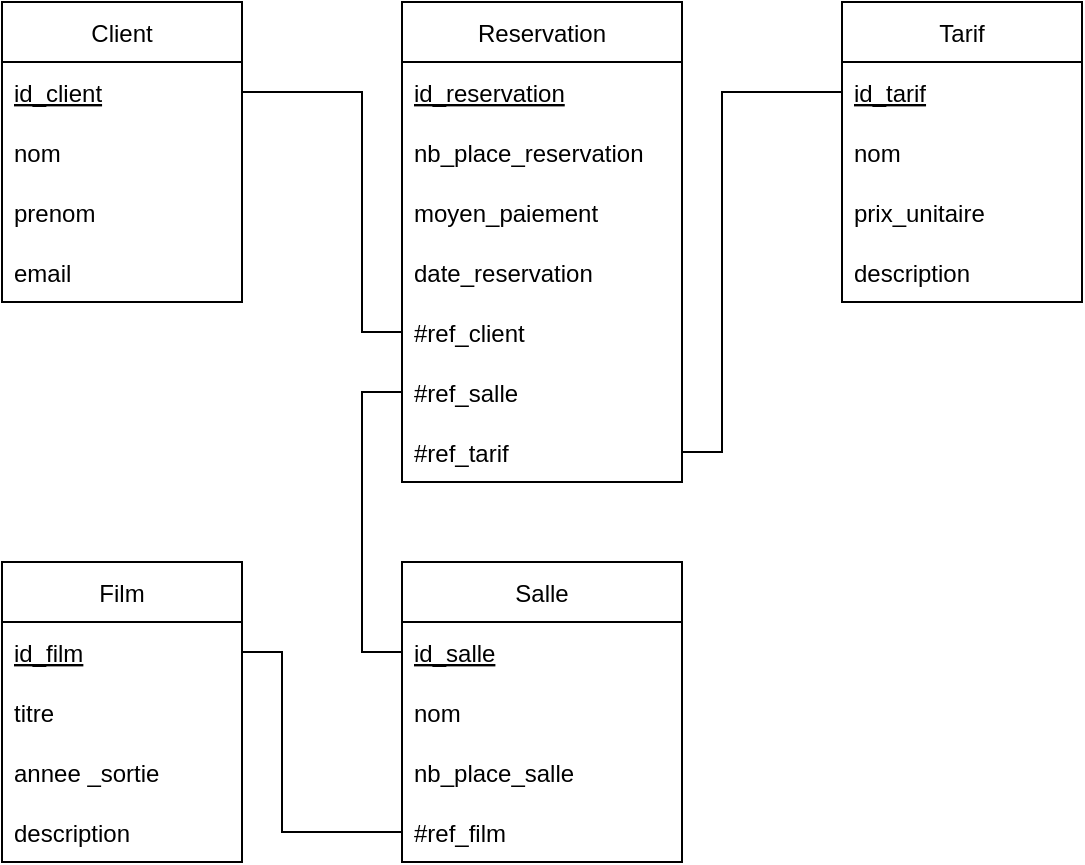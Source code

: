 <mxfile version="15.8.3" type="device"><diagram id="zX2AgooBXamawcrUhdJh" name="Page-1"><mxGraphModel dx="1422" dy="794" grid="1" gridSize="10" guides="1" tooltips="1" connect="1" arrows="1" fold="1" page="0" pageScale="1" pageWidth="827" pageHeight="1169" math="0" shadow="0"><root><mxCell id="0"/><mxCell id="1" parent="0"/><mxCell id="j37saSiVb6wBAP0_iY8I-1" value="Client" style="swimlane;fontStyle=0;childLayout=stackLayout;horizontal=1;startSize=30;horizontalStack=0;resizeParent=1;resizeParentMax=0;resizeLast=0;collapsible=1;marginBottom=0;" parent="1" vertex="1"><mxGeometry x="240" y="40" width="120" height="150" as="geometry"/></mxCell><mxCell id="j37saSiVb6wBAP0_iY8I-2" value="id_client" style="text;strokeColor=none;fillColor=none;align=left;verticalAlign=middle;spacingLeft=4;spacingRight=4;overflow=hidden;points=[[0,0.5],[1,0.5]];portConstraint=eastwest;rotatable=0;fontStyle=4" parent="j37saSiVb6wBAP0_iY8I-1" vertex="1"><mxGeometry y="30" width="120" height="30" as="geometry"/></mxCell><mxCell id="j37saSiVb6wBAP0_iY8I-3" value="nom" style="text;strokeColor=none;fillColor=none;align=left;verticalAlign=middle;spacingLeft=4;spacingRight=4;overflow=hidden;points=[[0,0.5],[1,0.5]];portConstraint=eastwest;rotatable=0;" parent="j37saSiVb6wBAP0_iY8I-1" vertex="1"><mxGeometry y="60" width="120" height="30" as="geometry"/></mxCell><mxCell id="j37saSiVb6wBAP0_iY8I-4" value="prenom" style="text;strokeColor=none;fillColor=none;align=left;verticalAlign=middle;spacingLeft=4;spacingRight=4;overflow=hidden;points=[[0,0.5],[1,0.5]];portConstraint=eastwest;rotatable=0;" parent="j37saSiVb6wBAP0_iY8I-1" vertex="1"><mxGeometry y="90" width="120" height="30" as="geometry"/></mxCell><mxCell id="j37saSiVb6wBAP0_iY8I-5" value="email" style="text;strokeColor=none;fillColor=none;align=left;verticalAlign=middle;spacingLeft=4;spacingRight=4;overflow=hidden;points=[[0,0.5],[1,0.5]];portConstraint=eastwest;rotatable=0;" parent="j37saSiVb6wBAP0_iY8I-1" vertex="1"><mxGeometry y="120" width="120" height="30" as="geometry"/></mxCell><mxCell id="j37saSiVb6wBAP0_iY8I-6" value="Tarif" style="swimlane;fontStyle=0;childLayout=stackLayout;horizontal=1;startSize=30;horizontalStack=0;resizeParent=1;resizeParentMax=0;resizeLast=0;collapsible=1;marginBottom=0;" parent="1" vertex="1"><mxGeometry x="660" y="40" width="120" height="150" as="geometry"/></mxCell><mxCell id="j37saSiVb6wBAP0_iY8I-7" value="id_tarif" style="text;strokeColor=none;fillColor=none;align=left;verticalAlign=middle;spacingLeft=4;spacingRight=4;overflow=hidden;points=[[0,0.5],[1,0.5]];portConstraint=eastwest;rotatable=0;fontStyle=4" parent="j37saSiVb6wBAP0_iY8I-6" vertex="1"><mxGeometry y="30" width="120" height="30" as="geometry"/></mxCell><mxCell id="j37saSiVb6wBAP0_iY8I-8" value="nom" style="text;strokeColor=none;fillColor=none;align=left;verticalAlign=middle;spacingLeft=4;spacingRight=4;overflow=hidden;points=[[0,0.5],[1,0.5]];portConstraint=eastwest;rotatable=0;" parent="j37saSiVb6wBAP0_iY8I-6" vertex="1"><mxGeometry y="60" width="120" height="30" as="geometry"/></mxCell><mxCell id="j37saSiVb6wBAP0_iY8I-9" value="prix_unitaire" style="text;strokeColor=none;fillColor=none;align=left;verticalAlign=middle;spacingLeft=4;spacingRight=4;overflow=hidden;points=[[0,0.5],[1,0.5]];portConstraint=eastwest;rotatable=0;" parent="j37saSiVb6wBAP0_iY8I-6" vertex="1"><mxGeometry y="90" width="120" height="30" as="geometry"/></mxCell><mxCell id="j37saSiVb6wBAP0_iY8I-10" value="description" style="text;strokeColor=none;fillColor=none;align=left;verticalAlign=middle;spacingLeft=4;spacingRight=4;overflow=hidden;points=[[0,0.5],[1,0.5]];portConstraint=eastwest;rotatable=0;" parent="j37saSiVb6wBAP0_iY8I-6" vertex="1"><mxGeometry y="120" width="120" height="30" as="geometry"/></mxCell><mxCell id="j37saSiVb6wBAP0_iY8I-11" value="Salle" style="swimlane;fontStyle=0;childLayout=stackLayout;horizontal=1;startSize=30;horizontalStack=0;resizeParent=1;resizeParentMax=0;resizeLast=0;collapsible=1;marginBottom=0;" parent="1" vertex="1"><mxGeometry x="440" y="320" width="140" height="150" as="geometry"/></mxCell><mxCell id="j37saSiVb6wBAP0_iY8I-12" value="id_salle" style="text;strokeColor=none;fillColor=none;align=left;verticalAlign=middle;spacingLeft=4;spacingRight=4;overflow=hidden;points=[[0,0.5],[1,0.5]];portConstraint=eastwest;rotatable=0;fontStyle=4" parent="j37saSiVb6wBAP0_iY8I-11" vertex="1"><mxGeometry y="30" width="140" height="30" as="geometry"/></mxCell><mxCell id="j37saSiVb6wBAP0_iY8I-13" value="nom" style="text;strokeColor=none;fillColor=none;align=left;verticalAlign=middle;spacingLeft=4;spacingRight=4;overflow=hidden;points=[[0,0.5],[1,0.5]];portConstraint=eastwest;rotatable=0;" parent="j37saSiVb6wBAP0_iY8I-11" vertex="1"><mxGeometry y="60" width="140" height="30" as="geometry"/></mxCell><mxCell id="j37saSiVb6wBAP0_iY8I-14" value="nb_place_salle" style="text;strokeColor=none;fillColor=none;align=left;verticalAlign=middle;spacingLeft=4;spacingRight=4;overflow=hidden;points=[[0,0.5],[1,0.5]];portConstraint=eastwest;rotatable=0;" parent="j37saSiVb6wBAP0_iY8I-11" vertex="1"><mxGeometry y="90" width="140" height="30" as="geometry"/></mxCell><mxCell id="j37saSiVb6wBAP0_iY8I-15" value="#ref_film" style="text;strokeColor=none;fillColor=none;align=left;verticalAlign=middle;spacingLeft=4;spacingRight=4;overflow=hidden;points=[[0,0.5],[1,0.5]];portConstraint=eastwest;rotatable=0;" parent="j37saSiVb6wBAP0_iY8I-11" vertex="1"><mxGeometry y="120" width="140" height="30" as="geometry"/></mxCell><mxCell id="j37saSiVb6wBAP0_iY8I-16" value="Film" style="swimlane;fontStyle=0;childLayout=stackLayout;horizontal=1;startSize=30;horizontalStack=0;resizeParent=1;resizeParentMax=0;resizeLast=0;collapsible=1;marginBottom=0;" parent="1" vertex="1"><mxGeometry x="240" y="320" width="120" height="150" as="geometry"/></mxCell><mxCell id="j37saSiVb6wBAP0_iY8I-17" value="id_film" style="text;strokeColor=none;fillColor=none;align=left;verticalAlign=middle;spacingLeft=4;spacingRight=4;overflow=hidden;points=[[0,0.5],[1,0.5]];portConstraint=eastwest;rotatable=0;fontStyle=4" parent="j37saSiVb6wBAP0_iY8I-16" vertex="1"><mxGeometry y="30" width="120" height="30" as="geometry"/></mxCell><mxCell id="j37saSiVb6wBAP0_iY8I-18" value="titre" style="text;strokeColor=none;fillColor=none;align=left;verticalAlign=middle;spacingLeft=4;spacingRight=4;overflow=hidden;points=[[0,0.5],[1,0.5]];portConstraint=eastwest;rotatable=0;" parent="j37saSiVb6wBAP0_iY8I-16" vertex="1"><mxGeometry y="60" width="120" height="30" as="geometry"/></mxCell><mxCell id="j37saSiVb6wBAP0_iY8I-19" value="annee _sortie" style="text;strokeColor=none;fillColor=none;align=left;verticalAlign=middle;spacingLeft=4;spacingRight=4;overflow=hidden;points=[[0,0.5],[1,0.5]];portConstraint=eastwest;rotatable=0;" parent="j37saSiVb6wBAP0_iY8I-16" vertex="1"><mxGeometry y="90" width="120" height="30" as="geometry"/></mxCell><mxCell id="j37saSiVb6wBAP0_iY8I-20" value="description" style="text;strokeColor=none;fillColor=none;align=left;verticalAlign=middle;spacingLeft=4;spacingRight=4;overflow=hidden;points=[[0,0.5],[1,0.5]];portConstraint=eastwest;rotatable=0;" parent="j37saSiVb6wBAP0_iY8I-16" vertex="1"><mxGeometry y="120" width="120" height="30" as="geometry"/></mxCell><mxCell id="j37saSiVb6wBAP0_iY8I-21" value="Reservation" style="swimlane;fontStyle=0;childLayout=stackLayout;horizontal=1;startSize=30;horizontalStack=0;resizeParent=1;resizeParentMax=0;resizeLast=0;collapsible=1;marginBottom=0;" parent="1" vertex="1"><mxGeometry x="440" y="40" width="140" height="240" as="geometry"/></mxCell><mxCell id="j37saSiVb6wBAP0_iY8I-22" value="id_reservation" style="text;strokeColor=none;fillColor=none;align=left;verticalAlign=middle;spacingLeft=4;spacingRight=4;overflow=hidden;points=[[0,0.5],[1,0.5]];portConstraint=eastwest;rotatable=0;fontStyle=4" parent="j37saSiVb6wBAP0_iY8I-21" vertex="1"><mxGeometry y="30" width="140" height="30" as="geometry"/></mxCell><mxCell id="j37saSiVb6wBAP0_iY8I-23" value="nb_place_reservation" style="text;strokeColor=none;fillColor=none;align=left;verticalAlign=middle;spacingLeft=4;spacingRight=4;overflow=hidden;points=[[0,0.5],[1,0.5]];portConstraint=eastwest;rotatable=0;" parent="j37saSiVb6wBAP0_iY8I-21" vertex="1"><mxGeometry y="60" width="140" height="30" as="geometry"/></mxCell><mxCell id="j37saSiVb6wBAP0_iY8I-24" value="moyen_paiement" style="text;strokeColor=none;fillColor=none;align=left;verticalAlign=middle;spacingLeft=4;spacingRight=4;overflow=hidden;points=[[0,0.5],[1,0.5]];portConstraint=eastwest;rotatable=0;" parent="j37saSiVb6wBAP0_iY8I-21" vertex="1"><mxGeometry y="90" width="140" height="30" as="geometry"/></mxCell><mxCell id="j37saSiVb6wBAP0_iY8I-25" value="date_reservation" style="text;strokeColor=none;fillColor=none;align=left;verticalAlign=middle;spacingLeft=4;spacingRight=4;overflow=hidden;points=[[0,0.5],[1,0.5]];portConstraint=eastwest;rotatable=0;" parent="j37saSiVb6wBAP0_iY8I-21" vertex="1"><mxGeometry y="120" width="140" height="30" as="geometry"/></mxCell><mxCell id="j37saSiVb6wBAP0_iY8I-26" value="#ref_client" style="text;strokeColor=none;fillColor=none;align=left;verticalAlign=middle;spacingLeft=4;spacingRight=4;overflow=hidden;points=[[0,0.5],[1,0.5]];portConstraint=eastwest;rotatable=0;" parent="j37saSiVb6wBAP0_iY8I-21" vertex="1"><mxGeometry y="150" width="140" height="30" as="geometry"/></mxCell><mxCell id="j37saSiVb6wBAP0_iY8I-27" value="#ref_salle" style="text;strokeColor=none;fillColor=none;align=left;verticalAlign=middle;spacingLeft=4;spacingRight=4;overflow=hidden;points=[[0,0.5],[1,0.5]];portConstraint=eastwest;rotatable=0;" parent="j37saSiVb6wBAP0_iY8I-21" vertex="1"><mxGeometry y="180" width="140" height="30" as="geometry"/></mxCell><mxCell id="j37saSiVb6wBAP0_iY8I-28" value="#ref_tarif" style="text;strokeColor=none;fillColor=none;align=left;verticalAlign=middle;spacingLeft=4;spacingRight=4;overflow=hidden;points=[[0,0.5],[1,0.5]];portConstraint=eastwest;rotatable=0;" parent="j37saSiVb6wBAP0_iY8I-21" vertex="1"><mxGeometry y="210" width="140" height="30" as="geometry"/></mxCell><mxCell id="j37saSiVb6wBAP0_iY8I-29" style="edgeStyle=orthogonalEdgeStyle;rounded=0;orthogonalLoop=1;jettySize=auto;html=1;entryX=0;entryY=0.5;entryDx=0;entryDy=0;endArrow=none;endFill=0;" parent="1" source="j37saSiVb6wBAP0_iY8I-2" target="j37saSiVb6wBAP0_iY8I-26" edge="1"><mxGeometry relative="1" as="geometry"><Array as="points"><mxPoint x="420" y="85"/><mxPoint x="420" y="205"/></Array></mxGeometry></mxCell><mxCell id="j37saSiVb6wBAP0_iY8I-30" style="edgeStyle=orthogonalEdgeStyle;rounded=0;orthogonalLoop=1;jettySize=auto;html=1;entryX=0;entryY=0.5;entryDx=0;entryDy=0;endArrow=none;endFill=0;" parent="1" source="j37saSiVb6wBAP0_iY8I-12" target="j37saSiVb6wBAP0_iY8I-27" edge="1"><mxGeometry relative="1" as="geometry"/></mxCell><mxCell id="j37saSiVb6wBAP0_iY8I-31" style="edgeStyle=orthogonalEdgeStyle;rounded=0;orthogonalLoop=1;jettySize=auto;html=1;entryX=1;entryY=0.5;entryDx=0;entryDy=0;endArrow=none;endFill=0;" parent="1" source="j37saSiVb6wBAP0_iY8I-7" target="j37saSiVb6wBAP0_iY8I-28" edge="1"><mxGeometry relative="1" as="geometry"><Array as="points"><mxPoint x="600" y="85"/><mxPoint x="600" y="265"/></Array></mxGeometry></mxCell><mxCell id="j37saSiVb6wBAP0_iY8I-32" style="edgeStyle=orthogonalEdgeStyle;rounded=0;orthogonalLoop=1;jettySize=auto;html=1;entryX=0;entryY=0.5;entryDx=0;entryDy=0;endArrow=none;endFill=0;" parent="1" source="j37saSiVb6wBAP0_iY8I-17" target="j37saSiVb6wBAP0_iY8I-15" edge="1"><mxGeometry relative="1" as="geometry"><Array as="points"><mxPoint x="380" y="365"/><mxPoint x="380" y="455"/></Array></mxGeometry></mxCell></root></mxGraphModel></diagram></mxfile>